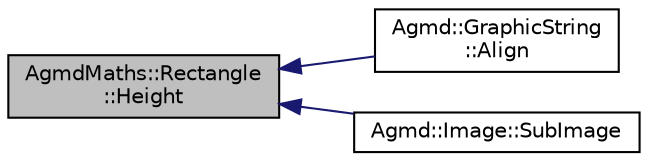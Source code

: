 digraph "AgmdMaths::Rectangle::Height"
{
  edge [fontname="Helvetica",fontsize="10",labelfontname="Helvetica",labelfontsize="10"];
  node [fontname="Helvetica",fontsize="10",shape=record];
  rankdir="LR";
  Node1 [label="AgmdMaths::Rectangle\l::Height",height=0.2,width=0.4,color="black", fillcolor="grey75", style="filled" fontcolor="black"];
  Node1 -> Node2 [dir="back",color="midnightblue",fontsize="10",style="solid",fontname="Helvetica"];
  Node2 [label="Agmd::GraphicString\l::Align",height=0.2,width=0.4,color="black", fillcolor="white", style="filled",URL="$class_agmd_1_1_graphic_string.html#acc3572b5d71ef8792e8dd5553112f54a"];
  Node1 -> Node3 [dir="back",color="midnightblue",fontsize="10",style="solid",fontname="Helvetica"];
  Node3 [label="Agmd::Image::SubImage",height=0.2,width=0.4,color="black", fillcolor="white", style="filled",URL="$class_agmd_1_1_image.html#addca3cb1123f7edd7f1056d75452d86c"];
}
